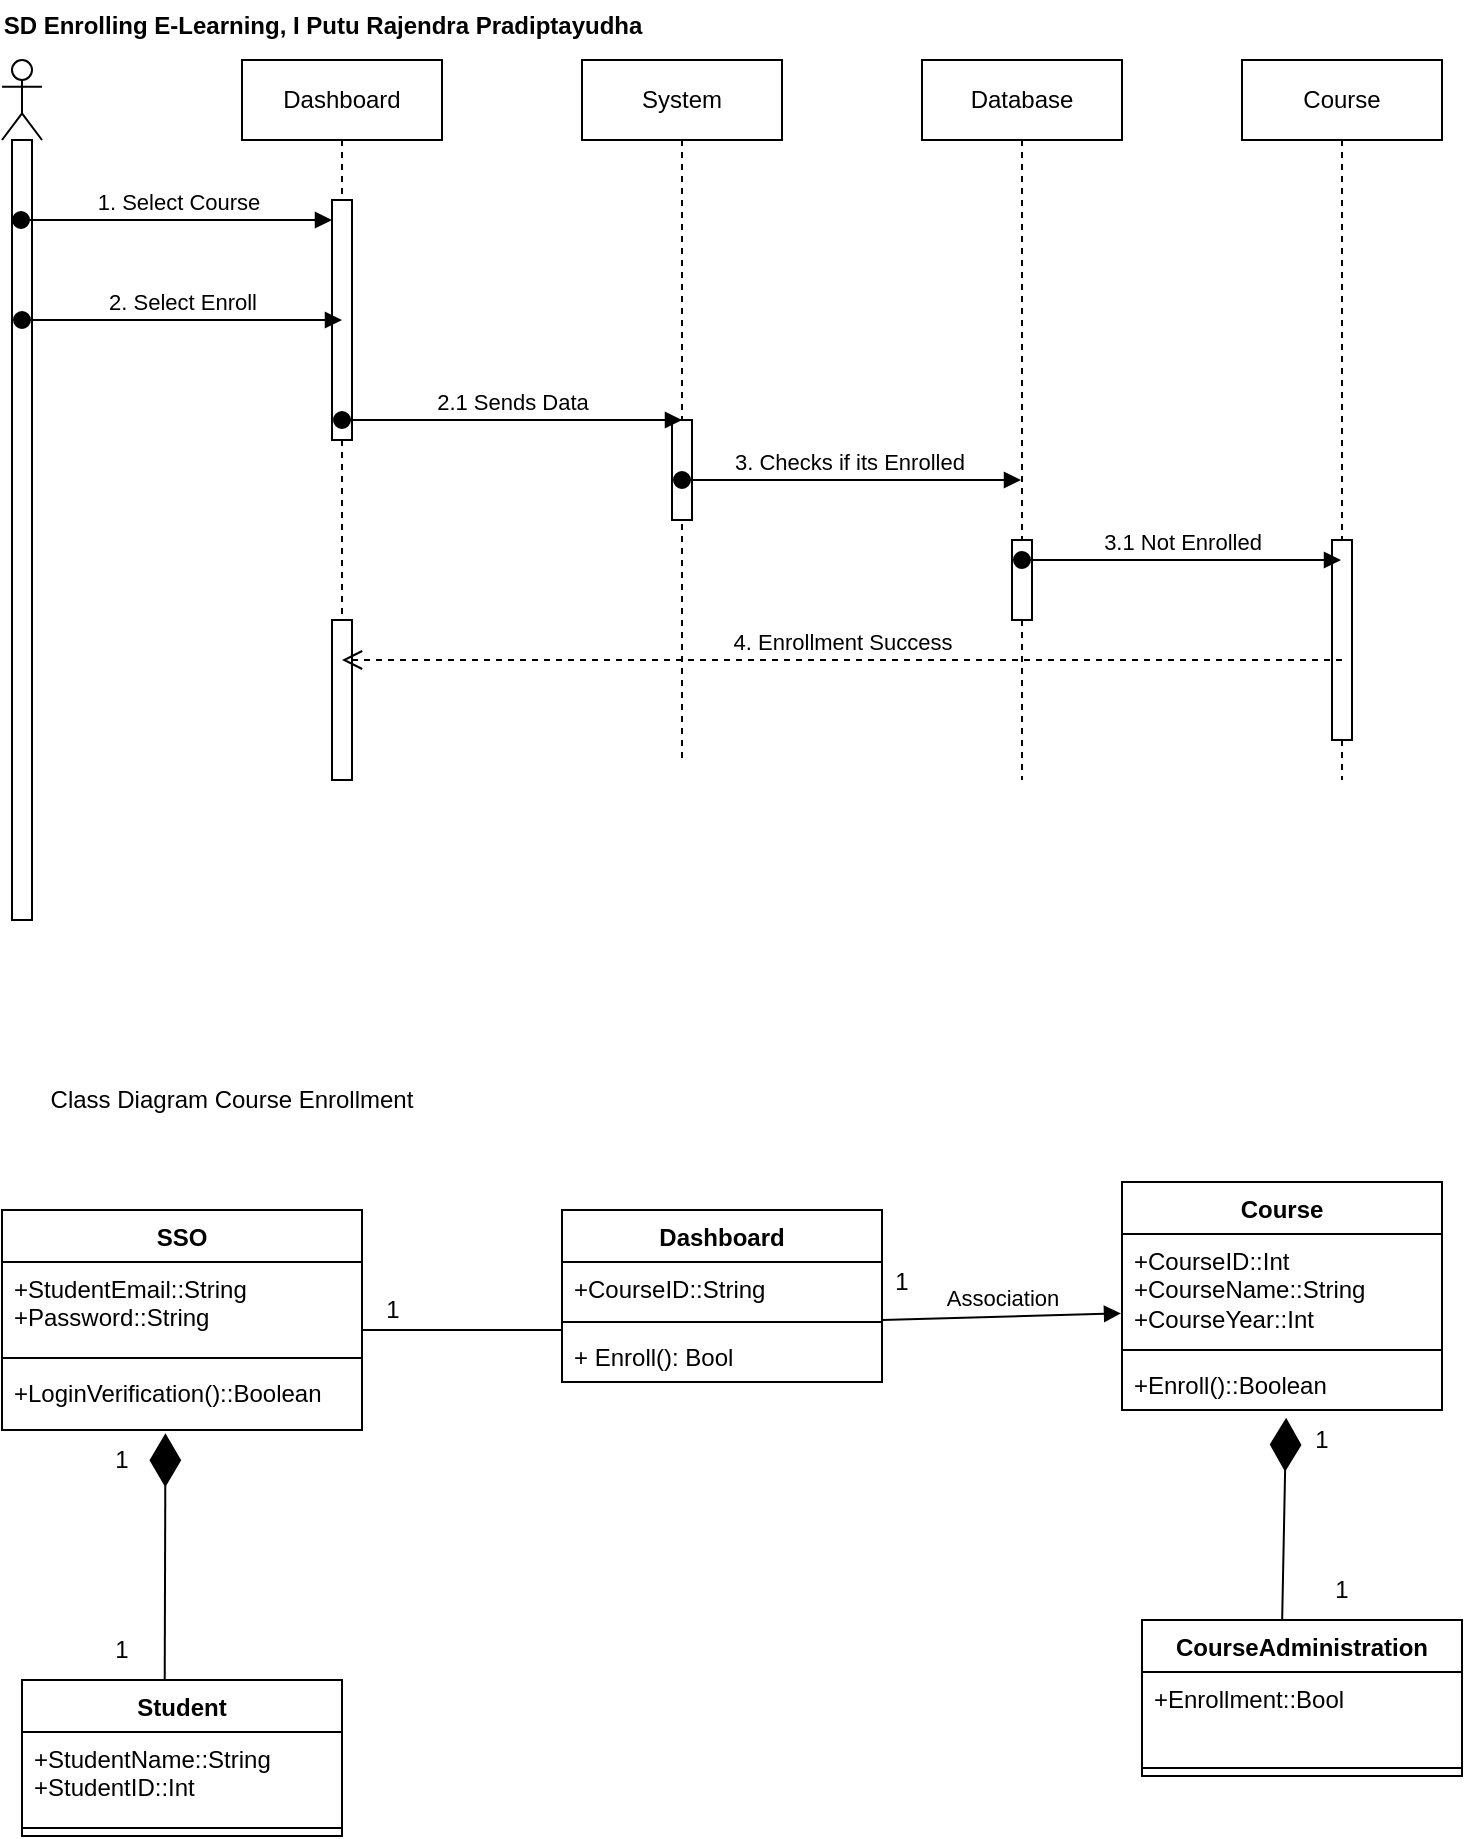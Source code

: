 <mxfile version="24.3.1" type="github">
  <diagram name="Page-1" id="bzlgv5gwnfcriH5inW2E">
    <mxGraphModel dx="950" dy="399" grid="1" gridSize="10" guides="1" tooltips="1" connect="1" arrows="1" fold="1" page="1" pageScale="1" pageWidth="850" pageHeight="1100" math="0" shadow="0">
      <root>
        <mxCell id="0" />
        <mxCell id="1" parent="0" />
        <mxCell id="t3BQkBW6MMU1b42zqPdZ-1" value="" style="shape=umlLifeline;perimeter=lifelinePerimeter;whiteSpace=wrap;html=1;container=1;dropTarget=0;collapsible=0;recursiveResize=0;outlineConnect=0;portConstraint=eastwest;newEdgeStyle={&quot;curved&quot;:0,&quot;rounded&quot;:0};participant=umlActor;" parent="1" vertex="1">
          <mxGeometry x="20" y="30" width="20" height="430" as="geometry" />
        </mxCell>
        <mxCell id="t3BQkBW6MMU1b42zqPdZ-13" value="" style="html=1;points=[[0,0,0,0,5],[0,1,0,0,-5],[1,0,0,0,5],[1,1,0,0,-5]];perimeter=orthogonalPerimeter;outlineConnect=0;targetShapes=umlLifeline;portConstraint=eastwest;newEdgeStyle={&quot;curved&quot;:0,&quot;rounded&quot;:0};" parent="t3BQkBW6MMU1b42zqPdZ-1" vertex="1">
          <mxGeometry x="5" y="40" width="10" height="390" as="geometry" />
        </mxCell>
        <mxCell id="t3BQkBW6MMU1b42zqPdZ-2" value="Dashboard" style="shape=umlLifeline;perimeter=lifelinePerimeter;whiteSpace=wrap;html=1;container=1;dropTarget=0;collapsible=0;recursiveResize=0;outlineConnect=0;portConstraint=eastwest;newEdgeStyle={&quot;curved&quot;:0,&quot;rounded&quot;:0};" parent="1" vertex="1">
          <mxGeometry x="140" y="30" width="100" height="360" as="geometry" />
        </mxCell>
        <mxCell id="Pjfalv3s2IlQTckndLyj-1" value="" style="html=1;points=[[0,0,0,0,5],[0,1,0,0,-5],[1,0,0,0,5],[1,1,0,0,-5]];perimeter=orthogonalPerimeter;outlineConnect=0;targetShapes=umlLifeline;portConstraint=eastwest;newEdgeStyle={&quot;curved&quot;:0,&quot;rounded&quot;:0};" vertex="1" parent="t3BQkBW6MMU1b42zqPdZ-2">
          <mxGeometry x="45" y="70" width="10" height="120" as="geometry" />
        </mxCell>
        <mxCell id="Pjfalv3s2IlQTckndLyj-10" value="" style="html=1;points=[[0,0,0,0,5],[0,1,0,0,-5],[1,0,0,0,5],[1,1,0,0,-5]];perimeter=orthogonalPerimeter;outlineConnect=0;targetShapes=umlLifeline;portConstraint=eastwest;newEdgeStyle={&quot;curved&quot;:0,&quot;rounded&quot;:0};" vertex="1" parent="t3BQkBW6MMU1b42zqPdZ-2">
          <mxGeometry x="45" y="280" width="10" height="80" as="geometry" />
        </mxCell>
        <mxCell id="t3BQkBW6MMU1b42zqPdZ-3" value="System" style="shape=umlLifeline;perimeter=lifelinePerimeter;whiteSpace=wrap;html=1;container=1;dropTarget=0;collapsible=0;recursiveResize=0;outlineConnect=0;portConstraint=eastwest;newEdgeStyle={&quot;curved&quot;:0,&quot;rounded&quot;:0};" parent="1" vertex="1">
          <mxGeometry x="310" y="30" width="100" height="350" as="geometry" />
        </mxCell>
        <mxCell id="Pjfalv3s2IlQTckndLyj-2" value="" style="html=1;points=[[0,0,0,0,5],[0,1,0,0,-5],[1,0,0,0,5],[1,1,0,0,-5]];perimeter=orthogonalPerimeter;outlineConnect=0;targetShapes=umlLifeline;portConstraint=eastwest;newEdgeStyle={&quot;curved&quot;:0,&quot;rounded&quot;:0};" vertex="1" parent="t3BQkBW6MMU1b42zqPdZ-3">
          <mxGeometry x="45" y="180" width="10" height="50" as="geometry" />
        </mxCell>
        <mxCell id="t3BQkBW6MMU1b42zqPdZ-4" value="Database" style="shape=umlLifeline;perimeter=lifelinePerimeter;whiteSpace=wrap;html=1;container=1;dropTarget=0;collapsible=0;recursiveResize=0;outlineConnect=0;portConstraint=eastwest;newEdgeStyle={&quot;curved&quot;:0,&quot;rounded&quot;:0};" parent="1" vertex="1">
          <mxGeometry x="480" y="30" width="100" height="360" as="geometry" />
        </mxCell>
        <mxCell id="Pjfalv3s2IlQTckndLyj-4" value="" style="html=1;points=[[0,0,0,0,5],[0,1,0,0,-5],[1,0,0,0,5],[1,1,0,0,-5]];perimeter=orthogonalPerimeter;outlineConnect=0;targetShapes=umlLifeline;portConstraint=eastwest;newEdgeStyle={&quot;curved&quot;:0,&quot;rounded&quot;:0};" vertex="1" parent="t3BQkBW6MMU1b42zqPdZ-4">
          <mxGeometry x="45" y="240" width="10" height="40" as="geometry" />
        </mxCell>
        <mxCell id="t3BQkBW6MMU1b42zqPdZ-5" value="Course" style="shape=umlLifeline;perimeter=lifelinePerimeter;whiteSpace=wrap;html=1;container=1;dropTarget=0;collapsible=0;recursiveResize=0;outlineConnect=0;portConstraint=eastwest;newEdgeStyle={&quot;curved&quot;:0,&quot;rounded&quot;:0};" parent="1" vertex="1">
          <mxGeometry x="640" y="30" width="100" height="360" as="geometry" />
        </mxCell>
        <mxCell id="Pjfalv3s2IlQTckndLyj-8" value="" style="html=1;points=[[0,0,0,0,5],[0,1,0,0,-5],[1,0,0,0,5],[1,1,0,0,-5]];perimeter=orthogonalPerimeter;outlineConnect=0;targetShapes=umlLifeline;portConstraint=eastwest;newEdgeStyle={&quot;curved&quot;:0,&quot;rounded&quot;:0};" vertex="1" parent="t3BQkBW6MMU1b42zqPdZ-5">
          <mxGeometry x="45" y="240" width="10" height="100" as="geometry" />
        </mxCell>
        <mxCell id="t3BQkBW6MMU1b42zqPdZ-6" value="1. Select Course" style="html=1;verticalAlign=bottom;startArrow=oval;startFill=1;endArrow=block;startSize=8;curved=0;rounded=0;" parent="1" edge="1" target="Pjfalv3s2IlQTckndLyj-1">
          <mxGeometry width="60" relative="1" as="geometry">
            <mxPoint x="29.5" y="110" as="sourcePoint" />
            <mxPoint x="189.5" y="110" as="targetPoint" />
          </mxGeometry>
        </mxCell>
        <mxCell id="t3BQkBW6MMU1b42zqPdZ-7" value="2. Select Enroll" style="html=1;verticalAlign=bottom;startArrow=oval;startFill=1;endArrow=block;startSize=8;curved=0;rounded=0;" parent="1" edge="1">
          <mxGeometry width="60" relative="1" as="geometry">
            <mxPoint x="30" y="160" as="sourcePoint" />
            <mxPoint x="190" y="160" as="targetPoint" />
            <Array as="points">
              <mxPoint x="100" y="160" />
            </Array>
          </mxGeometry>
        </mxCell>
        <mxCell id="t3BQkBW6MMU1b42zqPdZ-8" value="2.1 Sends Data" style="html=1;verticalAlign=bottom;startArrow=oval;startFill=1;endArrow=block;startSize=8;curved=0;rounded=0;" parent="1" edge="1" source="t3BQkBW6MMU1b42zqPdZ-2">
          <mxGeometry width="60" relative="1" as="geometry">
            <mxPoint x="360" y="200" as="sourcePoint" />
            <mxPoint x="360" y="210" as="targetPoint" />
          </mxGeometry>
        </mxCell>
        <mxCell id="t3BQkBW6MMU1b42zqPdZ-14" value="SD Enrolling E-Learning, I Putu Rajendra Pradiptayudha" style="text;align=center;fontStyle=1;verticalAlign=middle;spacingLeft=3;spacingRight=3;strokeColor=none;rotatable=0;points=[[0,0.5],[1,0.5]];portConstraint=eastwest;html=1;" parent="1" vertex="1">
          <mxGeometry x="140" width="80" height="26" as="geometry" />
        </mxCell>
        <mxCell id="Pjfalv3s2IlQTckndLyj-3" value="3. Checks if its Enrolled&amp;nbsp;" style="html=1;verticalAlign=bottom;startArrow=oval;startFill=1;endArrow=block;startSize=8;curved=0;rounded=0;" edge="1" parent="1" target="t3BQkBW6MMU1b42zqPdZ-4">
          <mxGeometry width="60" relative="1" as="geometry">
            <mxPoint x="360" y="240" as="sourcePoint" />
            <mxPoint x="420" y="240" as="targetPoint" />
          </mxGeometry>
        </mxCell>
        <mxCell id="Pjfalv3s2IlQTckndLyj-5" value="3.1 Not Enrolled" style="html=1;verticalAlign=bottom;startArrow=oval;startFill=1;endArrow=block;startSize=8;curved=0;rounded=0;" edge="1" parent="1" target="t3BQkBW6MMU1b42zqPdZ-5">
          <mxGeometry width="60" relative="1" as="geometry">
            <mxPoint x="530" y="280" as="sourcePoint" />
            <mxPoint x="590" y="280" as="targetPoint" />
          </mxGeometry>
        </mxCell>
        <mxCell id="Pjfalv3s2IlQTckndLyj-9" value="4. Enrollment Success" style="html=1;verticalAlign=bottom;endArrow=open;dashed=1;endSize=8;curved=0;rounded=0;" edge="1" parent="1" target="t3BQkBW6MMU1b42zqPdZ-2">
          <mxGeometry relative="1" as="geometry">
            <mxPoint x="690" y="330" as="sourcePoint" />
            <mxPoint x="610" y="330" as="targetPoint" />
          </mxGeometry>
        </mxCell>
        <mxCell id="Pjfalv3s2IlQTckndLyj-18" value="" style="line;strokeWidth=1;rotatable=0;dashed=0;labelPosition=right;align=left;verticalAlign=middle;spacingTop=0;spacingLeft=6;points=[];portConstraint=eastwest;" vertex="1" parent="1">
          <mxGeometry x="200" y="660" width="100" height="10" as="geometry" />
        </mxCell>
        <mxCell id="Pjfalv3s2IlQTckndLyj-19" value="1" style="text;html=1;align=center;verticalAlign=middle;resizable=0;points=[];autosize=1;strokeColor=none;fillColor=none;" vertex="1" parent="1">
          <mxGeometry x="200" y="640" width="30" height="30" as="geometry" />
        </mxCell>
        <mxCell id="Pjfalv3s2IlQTckndLyj-20" value="1" style="text;html=1;align=center;verticalAlign=middle;whiteSpace=wrap;rounded=0;" vertex="1" parent="1">
          <mxGeometry x="440" y="626" width="60" height="30" as="geometry" />
        </mxCell>
        <mxCell id="Pjfalv3s2IlQTckndLyj-24" value="CourseAdministration" style="swimlane;fontStyle=1;align=center;verticalAlign=top;childLayout=stackLayout;horizontal=1;startSize=26;horizontalStack=0;resizeParent=1;resizeParentMax=0;resizeLast=0;collapsible=1;marginBottom=0;whiteSpace=wrap;html=1;" vertex="1" parent="1">
          <mxGeometry x="590" y="810" width="160" height="78" as="geometry" />
        </mxCell>
        <mxCell id="Pjfalv3s2IlQTckndLyj-25" value="&lt;div&gt;+Enrollment::Bool&lt;/div&gt;" style="text;strokeColor=none;fillColor=none;align=left;verticalAlign=top;spacingLeft=4;spacingRight=4;overflow=hidden;rotatable=0;points=[[0,0.5],[1,0.5]];portConstraint=eastwest;whiteSpace=wrap;html=1;" vertex="1" parent="Pjfalv3s2IlQTckndLyj-24">
          <mxGeometry y="26" width="160" height="44" as="geometry" />
        </mxCell>
        <mxCell id="Pjfalv3s2IlQTckndLyj-26" value="" style="line;strokeWidth=1;fillColor=none;align=left;verticalAlign=middle;spacingTop=-1;spacingLeft=3;spacingRight=3;rotatable=0;labelPosition=right;points=[];portConstraint=eastwest;strokeColor=inherit;" vertex="1" parent="Pjfalv3s2IlQTckndLyj-24">
          <mxGeometry y="70" width="160" height="8" as="geometry" />
        </mxCell>
        <mxCell id="Pjfalv3s2IlQTckndLyj-29" value="SSO" style="swimlane;fontStyle=1;align=center;verticalAlign=top;childLayout=stackLayout;horizontal=1;startSize=26;horizontalStack=0;resizeParent=1;resizeParentMax=0;resizeLast=0;collapsible=1;marginBottom=0;whiteSpace=wrap;html=1;" vertex="1" parent="1">
          <mxGeometry x="20" y="605" width="180" height="110" as="geometry" />
        </mxCell>
        <mxCell id="Pjfalv3s2IlQTckndLyj-30" value="+StudentEmail::String&lt;div&gt;+Password::String&lt;/div&gt;" style="text;strokeColor=none;fillColor=none;align=left;verticalAlign=top;spacingLeft=4;spacingRight=4;overflow=hidden;rotatable=0;points=[[0,0.5],[1,0.5]];portConstraint=eastwest;whiteSpace=wrap;html=1;" vertex="1" parent="Pjfalv3s2IlQTckndLyj-29">
          <mxGeometry y="26" width="180" height="44" as="geometry" />
        </mxCell>
        <mxCell id="Pjfalv3s2IlQTckndLyj-31" value="" style="line;strokeWidth=1;fillColor=none;align=left;verticalAlign=middle;spacingTop=-1;spacingLeft=3;spacingRight=3;rotatable=0;labelPosition=right;points=[];portConstraint=eastwest;strokeColor=inherit;" vertex="1" parent="Pjfalv3s2IlQTckndLyj-29">
          <mxGeometry y="70" width="180" height="8" as="geometry" />
        </mxCell>
        <mxCell id="Pjfalv3s2IlQTckndLyj-32" value="+LoginVerification()::Boolean" style="text;strokeColor=none;fillColor=none;align=left;verticalAlign=top;spacingLeft=4;spacingRight=4;overflow=hidden;rotatable=0;points=[[0,0.5],[1,0.5]];portConstraint=eastwest;whiteSpace=wrap;html=1;" vertex="1" parent="Pjfalv3s2IlQTckndLyj-29">
          <mxGeometry y="78" width="180" height="32" as="geometry" />
        </mxCell>
        <mxCell id="Pjfalv3s2IlQTckndLyj-33" value="" style="endArrow=diamondThin;endFill=1;endSize=24;html=1;rounded=0;exitX=0.446;exitY=0.002;exitDx=0;exitDy=0;exitPerimeter=0;entryX=0.454;entryY=1.051;entryDx=0;entryDy=0;entryPerimeter=0;" edge="1" parent="1" source="Pjfalv3s2IlQTckndLyj-34" target="Pjfalv3s2IlQTckndLyj-32">
          <mxGeometry width="160" relative="1" as="geometry">
            <mxPoint x="120" y="830" as="sourcePoint" />
            <mxPoint x="120" y="840" as="targetPoint" />
            <Array as="points" />
          </mxGeometry>
        </mxCell>
        <mxCell id="Pjfalv3s2IlQTckndLyj-34" value="Student" style="swimlane;fontStyle=1;align=center;verticalAlign=top;childLayout=stackLayout;horizontal=1;startSize=26;horizontalStack=0;resizeParent=1;resizeParentMax=0;resizeLast=0;collapsible=1;marginBottom=0;whiteSpace=wrap;html=1;" vertex="1" parent="1">
          <mxGeometry x="30" y="840" width="160" height="78" as="geometry" />
        </mxCell>
        <mxCell id="Pjfalv3s2IlQTckndLyj-35" value="+StudentName::String&lt;div&gt;+StudentID::Int&lt;br&gt;&lt;div&gt;&lt;br&gt;&lt;/div&gt;&lt;/div&gt;" style="text;strokeColor=none;fillColor=none;align=left;verticalAlign=top;spacingLeft=4;spacingRight=4;overflow=hidden;rotatable=0;points=[[0,0.5],[1,0.5]];portConstraint=eastwest;whiteSpace=wrap;html=1;" vertex="1" parent="Pjfalv3s2IlQTckndLyj-34">
          <mxGeometry y="26" width="160" height="44" as="geometry" />
        </mxCell>
        <mxCell id="Pjfalv3s2IlQTckndLyj-36" value="" style="line;strokeWidth=1;fillColor=none;align=left;verticalAlign=middle;spacingTop=-1;spacingLeft=3;spacingRight=3;rotatable=0;labelPosition=right;points=[];portConstraint=eastwest;strokeColor=inherit;" vertex="1" parent="Pjfalv3s2IlQTckndLyj-34">
          <mxGeometry y="70" width="160" height="8" as="geometry" />
        </mxCell>
        <mxCell id="Pjfalv3s2IlQTckndLyj-39" value="1" style="text;html=1;align=center;verticalAlign=middle;whiteSpace=wrap;rounded=0;" vertex="1" parent="1">
          <mxGeometry x="50" y="715" width="60" height="30" as="geometry" />
        </mxCell>
        <mxCell id="Pjfalv3s2IlQTckndLyj-40" value="1" style="text;html=1;align=center;verticalAlign=middle;whiteSpace=wrap;rounded=0;" vertex="1" parent="1">
          <mxGeometry x="50" y="810" width="60" height="30" as="geometry" />
        </mxCell>
        <mxCell id="Pjfalv3s2IlQTckndLyj-41" value="Course" style="swimlane;fontStyle=1;align=center;verticalAlign=top;childLayout=stackLayout;horizontal=1;startSize=26;horizontalStack=0;resizeParent=1;resizeParentMax=0;resizeLast=0;collapsible=1;marginBottom=0;whiteSpace=wrap;html=1;" vertex="1" parent="1">
          <mxGeometry x="580" y="591" width="160" height="114" as="geometry" />
        </mxCell>
        <mxCell id="Pjfalv3s2IlQTckndLyj-42" value="+CourseID::Int&lt;div&gt;+CourseName::String&lt;br&gt;+CourseYear::Int&lt;/div&gt;" style="text;strokeColor=none;fillColor=none;align=left;verticalAlign=top;spacingLeft=4;spacingRight=4;overflow=hidden;rotatable=0;points=[[0,0.5],[1,0.5]];portConstraint=eastwest;whiteSpace=wrap;html=1;" vertex="1" parent="Pjfalv3s2IlQTckndLyj-41">
          <mxGeometry y="26" width="160" height="54" as="geometry" />
        </mxCell>
        <mxCell id="Pjfalv3s2IlQTckndLyj-43" value="" style="line;strokeWidth=1;fillColor=none;align=left;verticalAlign=middle;spacingTop=-1;spacingLeft=3;spacingRight=3;rotatable=0;labelPosition=right;points=[];portConstraint=eastwest;strokeColor=inherit;" vertex="1" parent="Pjfalv3s2IlQTckndLyj-41">
          <mxGeometry y="80" width="160" height="8" as="geometry" />
        </mxCell>
        <mxCell id="Pjfalv3s2IlQTckndLyj-44" value="+Enroll()::Boolean" style="text;strokeColor=none;fillColor=none;align=left;verticalAlign=top;spacingLeft=4;spacingRight=4;overflow=hidden;rotatable=0;points=[[0,0.5],[1,0.5]];portConstraint=eastwest;whiteSpace=wrap;html=1;" vertex="1" parent="Pjfalv3s2IlQTckndLyj-41">
          <mxGeometry y="88" width="160" height="26" as="geometry" />
        </mxCell>
        <mxCell id="Pjfalv3s2IlQTckndLyj-45" value="" style="endArrow=diamondThin;endFill=1;endSize=24;html=1;rounded=0;exitX=0.438;exitY=0;exitDx=0;exitDy=0;exitPerimeter=0;entryX=0.513;entryY=1.15;entryDx=0;entryDy=0;entryPerimeter=0;" edge="1" parent="1" source="Pjfalv3s2IlQTckndLyj-24" target="Pjfalv3s2IlQTckndLyj-44">
          <mxGeometry width="160" relative="1" as="geometry">
            <mxPoint x="111" y="850" as="sourcePoint" />
            <mxPoint x="112" y="727" as="targetPoint" />
            <Array as="points" />
          </mxGeometry>
        </mxCell>
        <mxCell id="Pjfalv3s2IlQTckndLyj-47" value="1" style="text;html=1;align=center;verticalAlign=middle;whiteSpace=wrap;rounded=0;" vertex="1" parent="1">
          <mxGeometry x="660" y="780" width="60" height="30" as="geometry" />
        </mxCell>
        <mxCell id="Pjfalv3s2IlQTckndLyj-48" value="1" style="text;html=1;align=center;verticalAlign=middle;whiteSpace=wrap;rounded=0;" vertex="1" parent="1">
          <mxGeometry x="650" y="705" width="60" height="30" as="geometry" />
        </mxCell>
        <mxCell id="Pjfalv3s2IlQTckndLyj-49" value="Class Diagram Course Enrollment" style="text;html=1;align=center;verticalAlign=middle;whiteSpace=wrap;rounded=0;" vertex="1" parent="1">
          <mxGeometry x="40" y="520" width="190" height="60" as="geometry" />
        </mxCell>
        <mxCell id="Pjfalv3s2IlQTckndLyj-51" value="Dashboard" style="swimlane;fontStyle=1;align=center;verticalAlign=top;childLayout=stackLayout;horizontal=1;startSize=26;horizontalStack=0;resizeParent=1;resizeParentMax=0;resizeLast=0;collapsible=1;marginBottom=0;whiteSpace=wrap;html=1;" vertex="1" parent="1">
          <mxGeometry x="300" y="605" width="160" height="86" as="geometry" />
        </mxCell>
        <mxCell id="Pjfalv3s2IlQTckndLyj-52" value="+CourseID::String" style="text;strokeColor=none;fillColor=none;align=left;verticalAlign=top;spacingLeft=4;spacingRight=4;overflow=hidden;rotatable=0;points=[[0,0.5],[1,0.5]];portConstraint=eastwest;whiteSpace=wrap;html=1;" vertex="1" parent="Pjfalv3s2IlQTckndLyj-51">
          <mxGeometry y="26" width="160" height="26" as="geometry" />
        </mxCell>
        <mxCell id="Pjfalv3s2IlQTckndLyj-53" value="" style="line;strokeWidth=1;fillColor=none;align=left;verticalAlign=middle;spacingTop=-1;spacingLeft=3;spacingRight=3;rotatable=0;labelPosition=right;points=[];portConstraint=eastwest;strokeColor=inherit;" vertex="1" parent="Pjfalv3s2IlQTckndLyj-51">
          <mxGeometry y="52" width="160" height="8" as="geometry" />
        </mxCell>
        <mxCell id="Pjfalv3s2IlQTckndLyj-54" value="+ Enroll(): Bool" style="text;strokeColor=none;fillColor=none;align=left;verticalAlign=top;spacingLeft=4;spacingRight=4;overflow=hidden;rotatable=0;points=[[0,0.5],[1,0.5]];portConstraint=eastwest;whiteSpace=wrap;html=1;" vertex="1" parent="Pjfalv3s2IlQTckndLyj-51">
          <mxGeometry y="60" width="160" height="26" as="geometry" />
        </mxCell>
        <mxCell id="Pjfalv3s2IlQTckndLyj-59" value="Association" style="html=1;verticalAlign=bottom;endArrow=block;curved=0;rounded=0;entryX=-0.003;entryY=0.735;entryDx=0;entryDy=0;entryPerimeter=0;" edge="1" parent="1" target="Pjfalv3s2IlQTckndLyj-42">
          <mxGeometry width="80" relative="1" as="geometry">
            <mxPoint x="460" y="660" as="sourcePoint" />
            <mxPoint x="520" y="660" as="targetPoint" />
          </mxGeometry>
        </mxCell>
      </root>
    </mxGraphModel>
  </diagram>
</mxfile>
